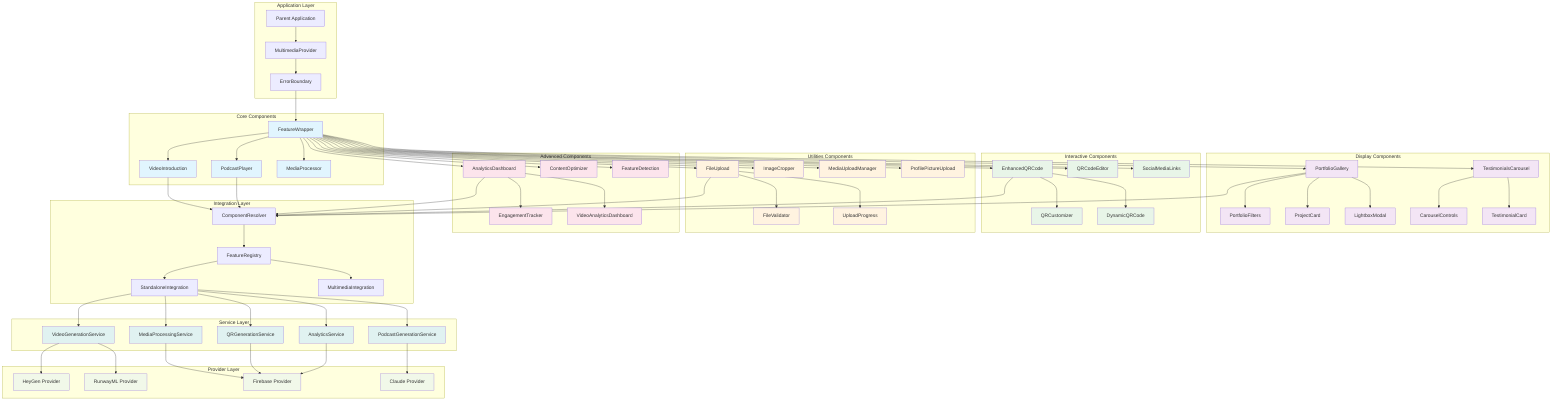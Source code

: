 graph TB
    %% CVPlus Multimedia Module - Component Architecture
    
    subgraph "Application Layer"
        APP[Parent Application]
        MP[MultimediaProvider]
        EB[ErrorBoundary]
    end
    
    subgraph "Core Components"
        FW[FeatureWrapper]
        VP[VideoIntroduction]
        PP[PodcastPlayer]
        MP2[MediaProcessor]
    end
    
    subgraph "Display Components"
        PG[PortfolioGallery]
        direction TB
        PG --> PF[PortfolioFilters]
        PG --> PC[ProjectCard]
        PG --> LM[LightboxModal]
        
        TC[TestimonialsCarousel]
        direction TB
        TC --> CC[CarouselControls]
        TC --> TCR[TestimonialCard]
    end
    
    subgraph "Interactive Components"
        QR[EnhancedQRCode]
        direction TB
        QR --> QC[QRCustomizer]
        QR --> DQ[DynamicQRCode]
        
        QE[QRCodeEditor]
        SM[SocialMediaLinks]
    end
    
    subgraph "Utilities Components"
        FU[FileUpload]
        direction TB
        FU --> FV[FileValidator]
        FU --> UP[UploadProgress]
        
        IC[ImageCropper]
        MU[MediaUploadManager]
        PPU[ProfilePictureUpload]
    end
    
    subgraph "Advanced Components"
        AD[AnalyticsDashboard]
        direction TB
        AD --> ET[EngagementTracker]
        AD --> VAD[VideoAnalyticsDashboard]
        
        CO[ContentOptimizer]
        FM[FeatureDetection]
    end
    
    subgraph "Integration Layer"
        CR[ComponentResolver]
        FR[FeatureRegistry]
        SI[StandaloneIntegration]
        MI[MultimediaIntegration]
    end
    
    subgraph "Service Layer"
        VGS[VideoGenerationService]
        PGS[PodcastGenerationService]
        MPS[MediaProcessingService]
        QGS[QRGenerationService]
        AS[AnalyticsService]
    end
    
    subgraph "Provider Layer"
        HG[HeyGen Provider]
        RM[RunwayML Provider]
        FB[Firebase Provider]
        CL[Claude Provider]
    end
    
    %% Connections
    APP --> MP
    MP --> EB
    EB --> FW
    
    FW --> VP
    FW --> PP
    FW --> MP2
    FW --> PG
    FW --> TC
    FW --> QR
    FW --> QE
    FW --> SM
    FW --> FU
    FW --> IC
    FW --> MU
    FW --> PPU
    FW --> AD
    FW --> CO
    FW --> FM
    
    VP --> CR
    PP --> CR
    PG --> CR
    QR --> CR
    FU --> CR
    AD --> CR
    
    CR --> FR
    FR --> SI
    FR --> MI
    
    SI --> VGS
    SI --> PGS
    SI --> MPS
    SI --> QGS
    SI --> AS
    
    VGS --> HG
    VGS --> RM
    PGS --> CL
    MPS --> FB
    QGS --> FB
    AS --> FB
    
    %% Styling
    classDef coreComp fill:#e1f5fe
    classDef displayComp fill:#f3e5f5
    classDef interactiveComp fill:#e8f5e8
    classDef utilComp fill:#fff3e0
    classDef advancedComp fill:#fce4ec
    classDef serviceLayer fill:#e0f2f1
    classDef providerLayer fill:#f1f8e9
    
    class VP,PP,MP2,FW coreComp
    class PG,TC,PF,PC,LM,CC,TCR displayComp
    class QR,QE,SM,QC,DQ interactiveComp
    class FU,IC,MU,PPU,FV,UP utilComp
    class AD,CO,FM,ET,VAD advancedComp
    class VGS,PGS,MPS,QGS,AS serviceLayer
    class HG,RM,FB,CL providerLayer